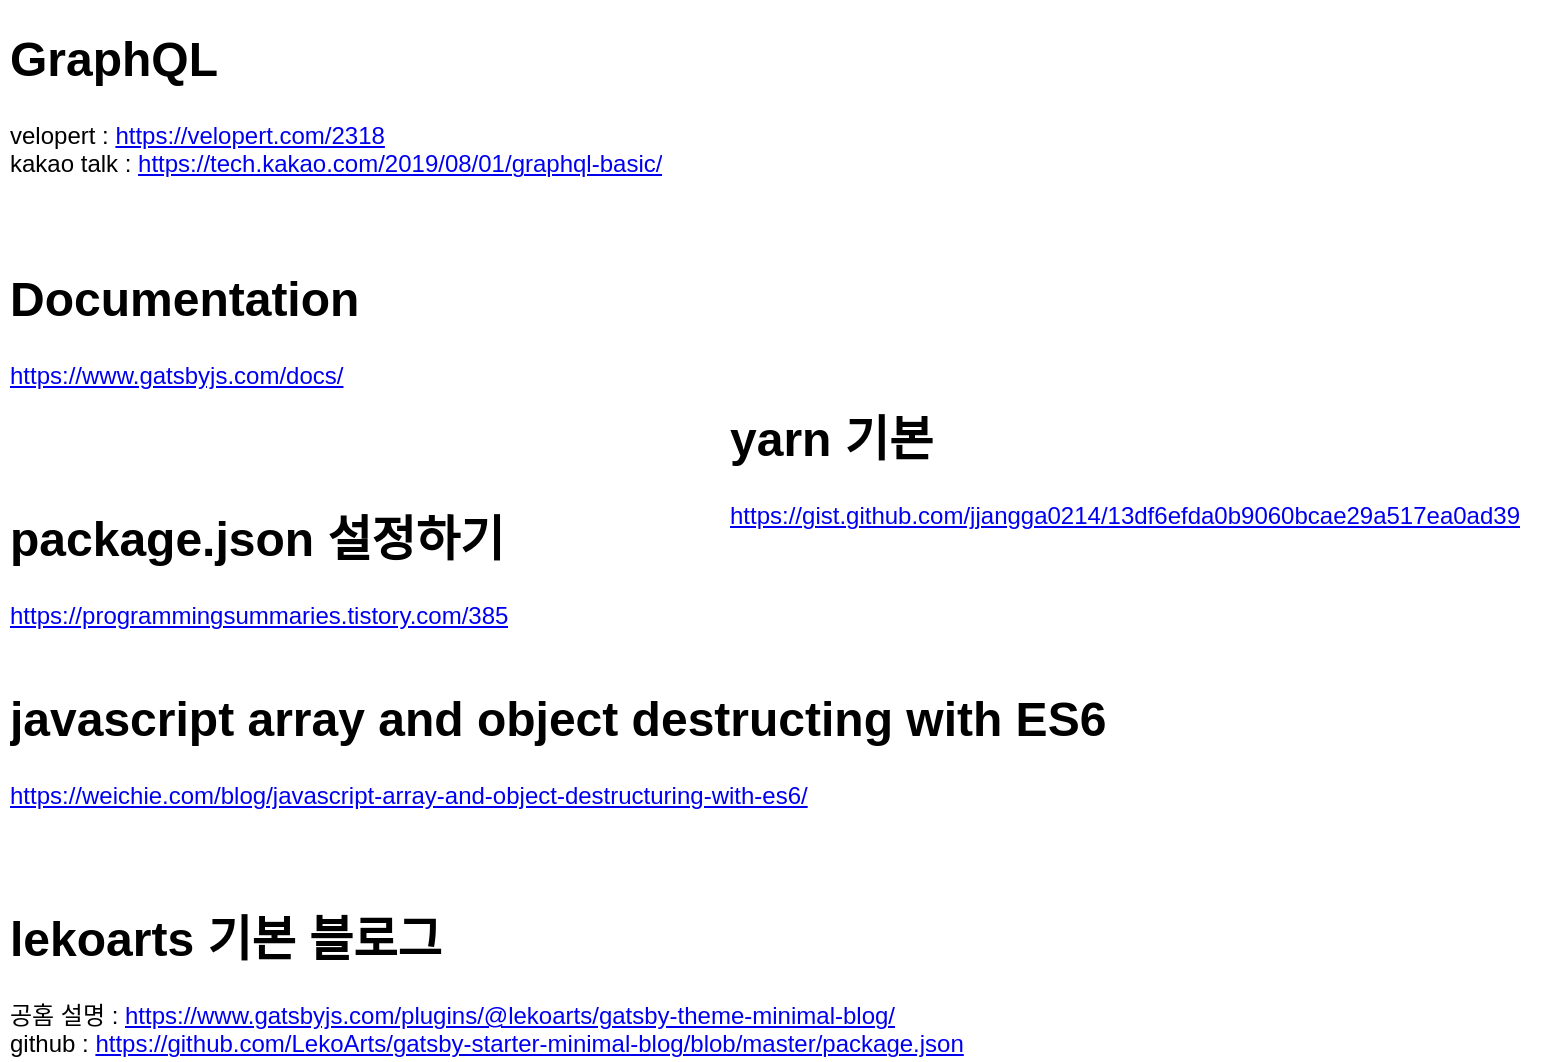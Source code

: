 <mxfile version="13.1.3">
    <diagram id="6hGFLwfOUW9BJ-s0fimq" name="Page-1">
        <mxGraphModel dx="811" dy="1730" grid="1" gridSize="10" guides="1" tooltips="1" connect="1" arrows="1" fold="1" page="1" pageScale="1" pageWidth="827" pageHeight="1169" math="0" shadow="0">
            <root>
                <mxCell id="0"/>
                <mxCell id="1" parent="0"/>
                <mxCell id="2" value="&lt;h1&gt;package.json 설정하기&lt;/h1&gt;&lt;p&gt;&lt;a href=&quot;https://programmingsummaries.tistory.com/385&quot;&gt;https://programmingsummaries.tistory.com/385&lt;/a&gt;&lt;br&gt;&lt;/p&gt;" style="text;html=1;strokeColor=none;fillColor=none;spacing=5;spacingTop=-20;whiteSpace=wrap;overflow=hidden;rounded=0;" vertex="1" parent="1">
                    <mxGeometry x="40" y="160" width="270" height="70" as="geometry"/>
                </mxCell>
                <mxCell id="3" value="&lt;h1&gt;Documentation&lt;/h1&gt;&lt;p&gt;&lt;a href=&quot;https://www.gatsbyjs.com/docs/&quot;&gt;https://www.gatsbyjs.com/docs/&lt;/a&gt;&lt;br&gt;&lt;/p&gt;" style="text;html=1;strokeColor=none;fillColor=none;spacing=5;spacingTop=-20;whiteSpace=wrap;overflow=hidden;rounded=0;" vertex="1" parent="1">
                    <mxGeometry x="40" y="40" width="190" height="70" as="geometry"/>
                </mxCell>
                <mxCell id="4" value="&lt;h1&gt;GraphQL&lt;/h1&gt;velopert :&amp;nbsp;&lt;a href=&quot;https://velopert.com/2318&quot;&gt;https://velopert.com/2318&lt;/a&gt;&lt;br&gt;kakao talk :&amp;nbsp;&lt;a href=&quot;https://tech.kakao.com/2019/08/01/graphql-basic/&quot;&gt;https://tech.kakao.com/2019/08/01/graphql-basic/&lt;/a&gt;" style="text;html=1;strokeColor=none;fillColor=none;spacing=5;spacingTop=-20;whiteSpace=wrap;overflow=hidden;rounded=0;" vertex="1" parent="1">
                    <mxGeometry x="40" y="-80" width="400" height="80" as="geometry"/>
                </mxCell>
                <mxCell id="5" value="&lt;h1&gt;yarn 기본&lt;/h1&gt;&lt;p&gt;&lt;a href=&quot;https://gist.github.com/jjangga0214/13df6efda0b9060bcae29a517ea0ad39&quot;&gt;https://gist.github.com/jjangga0214/13df6efda0b9060bcae29a517ea0ad39&lt;/a&gt;&lt;br&gt;&lt;/p&gt;" style="text;html=1;strokeColor=none;fillColor=none;spacing=5;spacingTop=-20;whiteSpace=wrap;overflow=hidden;rounded=0;" vertex="1" parent="1">
                    <mxGeometry x="400" y="110" width="410" height="70" as="geometry"/>
                </mxCell>
                <mxCell id="6" value="&lt;h1&gt;javascript array and object destructing with ES6&lt;/h1&gt;&lt;a href=&quot;https://weichie.com/blog/javascript-array-and-object-destructuring-with-es6/&quot;&gt;https://weichie.com/blog/javascript-array-and-object-destructuring-with-es6/&lt;/a&gt;" style="text;html=1;strokeColor=none;fillColor=none;spacing=5;spacingTop=-20;whiteSpace=wrap;overflow=hidden;rounded=0;" vertex="1" parent="1">
                    <mxGeometry x="40" y="250" width="570" height="70" as="geometry"/>
                </mxCell>
                <mxCell id="7" value="&lt;h1&gt;lekoarts 기본 블로그&lt;br&gt;&lt;/h1&gt;공홈 설명 :&amp;nbsp;&lt;a href=&quot;https://www.gatsbyjs.com/plugins/@lekoarts/gatsby-theme-minimal-blog/&quot;&gt;https://www.gatsbyjs.com/plugins/@lekoarts/gatsby-theme-minimal-blog/&lt;/a&gt;&lt;br&gt;github :&amp;nbsp;&lt;a href=&quot;https://github.com/LekoArts/gatsby-starter-minimal-blog/blob/master/package.json&quot;&gt;https://github.com/LekoArts/gatsby-starter-minimal-blog/blob/master/package.json&lt;/a&gt;" style="text;html=1;strokeColor=none;fillColor=none;spacing=5;spacingTop=-20;whiteSpace=wrap;overflow=hidden;rounded=0;" vertex="1" parent="1">
                    <mxGeometry x="40" y="360" width="500" height="80" as="geometry"/>
                </mxCell>
            </root>
        </mxGraphModel>
    </diagram>
</mxfile>